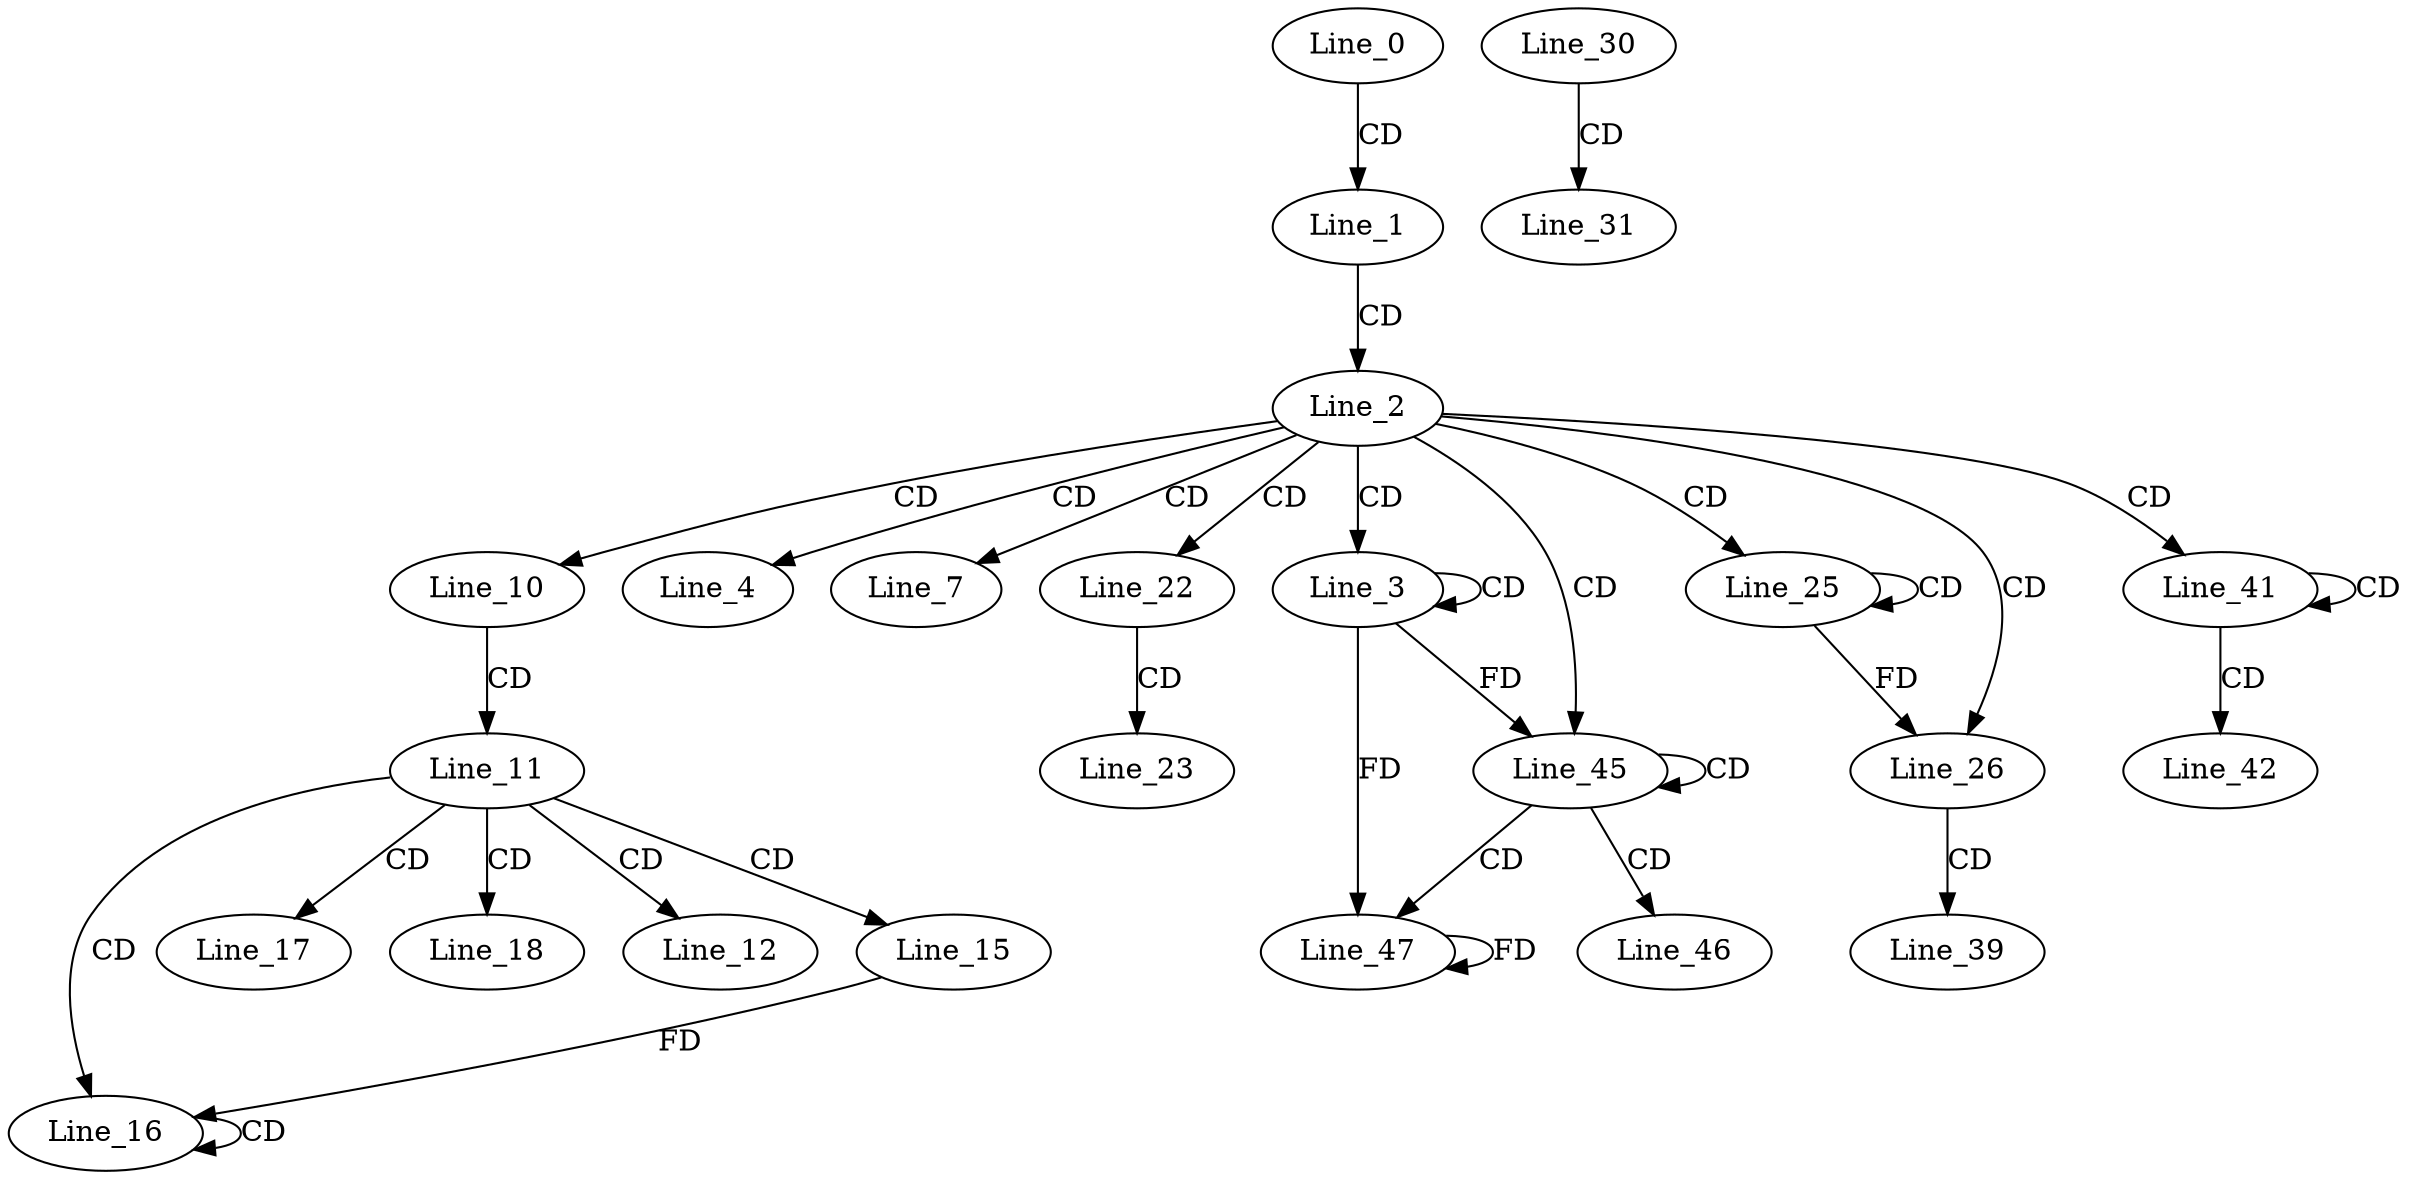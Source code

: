 digraph G {
  Line_0;
  Line_1;
  Line_2;
  Line_3;
  Line_3;
  Line_4;
  Line_7;
  Line_10;
  Line_11;
  Line_12;
  Line_15;
  Line_16;
  Line_16;
  Line_17;
  Line_18;
  Line_22;
  Line_23;
  Line_25;
  Line_25;
  Line_26;
  Line_30;
  Line_31;
  Line_39;
  Line_41;
  Line_41;
  Line_41;
  Line_42;
  Line_45;
  Line_45;
  Line_45;
  Line_46;
  Line_47;
  Line_0 -> Line_1 [ label="CD" ];
  Line_1 -> Line_2 [ label="CD" ];
  Line_2 -> Line_3 [ label="CD" ];
  Line_3 -> Line_3 [ label="CD" ];
  Line_2 -> Line_4 [ label="CD" ];
  Line_2 -> Line_7 [ label="CD" ];
  Line_2 -> Line_10 [ label="CD" ];
  Line_10 -> Line_11 [ label="CD" ];
  Line_11 -> Line_12 [ label="CD" ];
  Line_11 -> Line_15 [ label="CD" ];
  Line_11 -> Line_16 [ label="CD" ];
  Line_16 -> Line_16 [ label="CD" ];
  Line_15 -> Line_16 [ label="FD" ];
  Line_11 -> Line_17 [ label="CD" ];
  Line_11 -> Line_18 [ label="CD" ];
  Line_2 -> Line_22 [ label="CD" ];
  Line_22 -> Line_23 [ label="CD" ];
  Line_2 -> Line_25 [ label="CD" ];
  Line_25 -> Line_25 [ label="CD" ];
  Line_2 -> Line_26 [ label="CD" ];
  Line_25 -> Line_26 [ label="FD" ];
  Line_30 -> Line_31 [ label="CD" ];
  Line_26 -> Line_39 [ label="CD" ];
  Line_2 -> Line_41 [ label="CD" ];
  Line_41 -> Line_41 [ label="CD" ];
  Line_41 -> Line_42 [ label="CD" ];
  Line_2 -> Line_45 [ label="CD" ];
  Line_45 -> Line_45 [ label="CD" ];
  Line_3 -> Line_45 [ label="FD" ];
  Line_45 -> Line_46 [ label="CD" ];
  Line_45 -> Line_47 [ label="CD" ];
  Line_3 -> Line_47 [ label="FD" ];
  Line_47 -> Line_47 [ label="FD" ];
}
